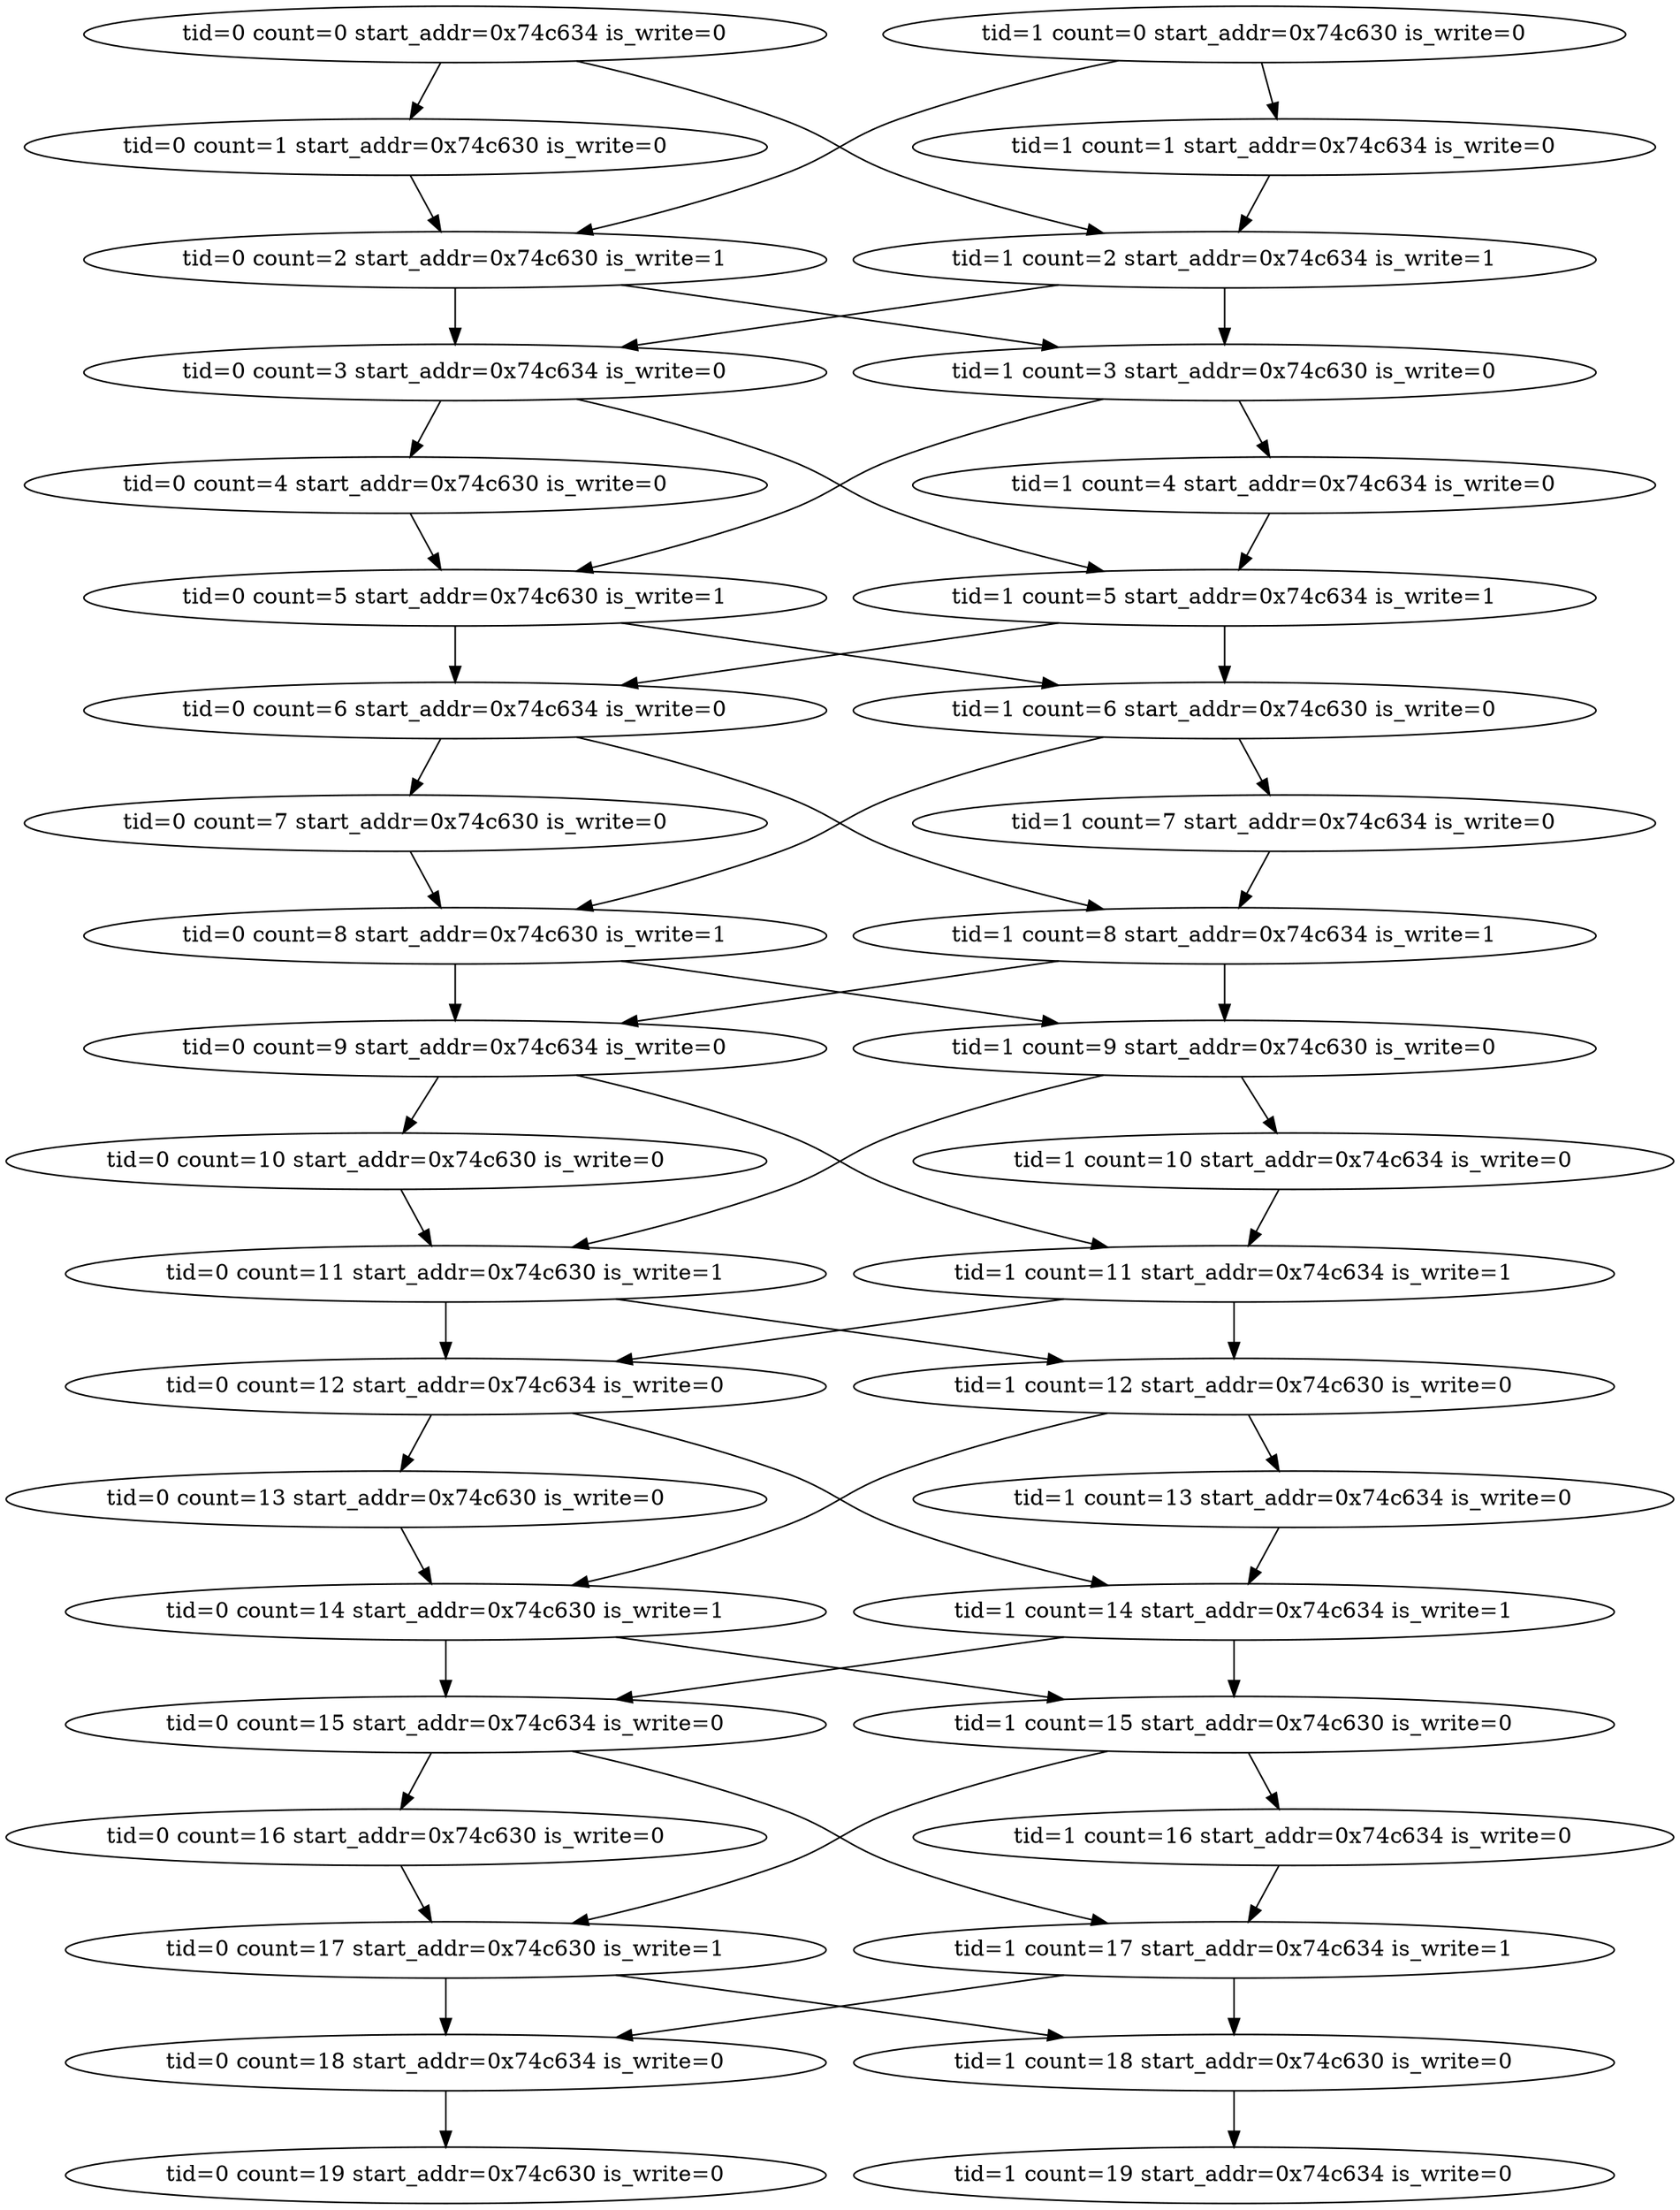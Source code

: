 digraph G {
0 [count=0, is_write=0, label="tid=0 count=0 start_addr=0x74c634 is_write=0", start_addr="0x74c634", tid=0];
1 [count=1, is_write=0, label="tid=0 count=1 start_addr=0x74c630 is_write=0", start_addr="0x74c630", tid=0];
2 [count=2, is_write=1, label="tid=0 count=2 start_addr=0x74c630 is_write=1", start_addr="0x74c630", tid=0];
3 [count=3, is_write=0, label="tid=0 count=3 start_addr=0x74c634 is_write=0", start_addr="0x74c634", tid=0];
4 [count=4, is_write=0, label="tid=0 count=4 start_addr=0x74c630 is_write=0", start_addr="0x74c630", tid=0];
5 [count=5, is_write=1, label="tid=0 count=5 start_addr=0x74c630 is_write=1", start_addr="0x74c630", tid=0];
6 [count=6, is_write=0, label="tid=0 count=6 start_addr=0x74c634 is_write=0", start_addr="0x74c634", tid=0];
7 [count=7, is_write=0, label="tid=0 count=7 start_addr=0x74c630 is_write=0", start_addr="0x74c630", tid=0];
8 [count=8, is_write=1, label="tid=0 count=8 start_addr=0x74c630 is_write=1", start_addr="0x74c630", tid=0];
9 [count=9, is_write=0, label="tid=0 count=9 start_addr=0x74c634 is_write=0", start_addr="0x74c634", tid=0];
10 [count=10, is_write=0, label="tid=0 count=10 start_addr=0x74c630 is_write=0", start_addr="0x74c630", tid=0];
11 [count=11, is_write=1, label="tid=0 count=11 start_addr=0x74c630 is_write=1", start_addr="0x74c630", tid=0];
12 [count=12, is_write=0, label="tid=0 count=12 start_addr=0x74c634 is_write=0", start_addr="0x74c634", tid=0];
13 [count=13, is_write=0, label="tid=0 count=13 start_addr=0x74c630 is_write=0", start_addr="0x74c630", tid=0];
14 [count=14, is_write=1, label="tid=0 count=14 start_addr=0x74c630 is_write=1", start_addr="0x74c630", tid=0];
15 [count=15, is_write=0, label="tid=0 count=15 start_addr=0x74c634 is_write=0", start_addr="0x74c634", tid=0];
16 [count=16, is_write=0, label="tid=0 count=16 start_addr=0x74c630 is_write=0", start_addr="0x74c630", tid=0];
17 [count=17, is_write=1, label="tid=0 count=17 start_addr=0x74c630 is_write=1", start_addr="0x74c630", tid=0];
18 [count=18, is_write=0, label="tid=0 count=18 start_addr=0x74c634 is_write=0", start_addr="0x74c634", tid=0];
19 [count=19, is_write=0, label="tid=0 count=19 start_addr=0x74c630 is_write=0", start_addr="0x74c630", tid=0];
80 [count=0, is_write=0, label="tid=1 count=0 start_addr=0x74c630 is_write=0", start_addr="0x74c630", tid=1];
81 [count=1, is_write=0, label="tid=1 count=1 start_addr=0x74c634 is_write=0", start_addr="0x74c634", tid=1];
82 [count=2, is_write=1, label="tid=1 count=2 start_addr=0x74c634 is_write=1", start_addr="0x74c634", tid=1];
83 [count=3, is_write=0, label="tid=1 count=3 start_addr=0x74c630 is_write=0", start_addr="0x74c630", tid=1];
84 [count=4, is_write=0, label="tid=1 count=4 start_addr=0x74c634 is_write=0", start_addr="0x74c634", tid=1];
85 [count=5, is_write=1, label="tid=1 count=5 start_addr=0x74c634 is_write=1", start_addr="0x74c634", tid=1];
86 [count=6, is_write=0, label="tid=1 count=6 start_addr=0x74c630 is_write=0", start_addr="0x74c630", tid=1];
87 [count=7, is_write=0, label="tid=1 count=7 start_addr=0x74c634 is_write=0", start_addr="0x74c634", tid=1];
88 [count=8, is_write=1, label="tid=1 count=8 start_addr=0x74c634 is_write=1", start_addr="0x74c634", tid=1];
89 [count=9, is_write=0, label="tid=1 count=9 start_addr=0x74c630 is_write=0", start_addr="0x74c630", tid=1];
90 [count=10, is_write=0, label="tid=1 count=10 start_addr=0x74c634 is_write=0", start_addr="0x74c634", tid=1];
91 [count=11, is_write=1, label="tid=1 count=11 start_addr=0x74c634 is_write=1", start_addr="0x74c634", tid=1];
92 [count=12, is_write=0, label="tid=1 count=12 start_addr=0x74c630 is_write=0", start_addr="0x74c630", tid=1];
93 [count=13, is_write=0, label="tid=1 count=13 start_addr=0x74c634 is_write=0", start_addr="0x74c634", tid=1];
94 [count=14, is_write=1, label="tid=1 count=14 start_addr=0x74c634 is_write=1", start_addr="0x74c634", tid=1];
95 [count=15, is_write=0, label="tid=1 count=15 start_addr=0x74c630 is_write=0", start_addr="0x74c630", tid=1];
96 [count=16, is_write=0, label="tid=1 count=16 start_addr=0x74c634 is_write=0", start_addr="0x74c634", tid=1];
97 [count=17, is_write=1, label="tid=1 count=17 start_addr=0x74c634 is_write=1", start_addr="0x74c634", tid=1];
98 [count=18, is_write=0, label="tid=1 count=18 start_addr=0x74c630 is_write=0", start_addr="0x74c630", tid=1];
99 [count=19, is_write=0, label="tid=1 count=19 start_addr=0x74c634 is_write=0", start_addr="0x74c634", tid=1];
0->1 ;
1->2 ;
2->3 ;
3->4 ;
4->5 ;
5->6 ;
6->7 ;
7->8 ;
8->9 ;
9->10 ;
10->11 ;
11->12 ;
12->13 ;
13->14 ;
14->15 ;
15->16 ;
16->17 ;
17->18 ;
18->19 ;
80->81 ;
81->82 ;
82->83 ;
83->84 ;
84->85 ;
85->86 ;
86->87 ;
87->88 ;
88->89 ;
89->90 ;
90->91 ;
91->92 ;
92->93 ;
93->94 ;
94->95 ;
95->96 ;
96->97 ;
97->98 ;
98->99 ;
0->82 ;
2->83 ;
3->85 ;
5->86 ;
6->88 ;
8->89 ;
9->91 ;
11->92 ;
12->94 ;
14->95 ;
15->97 ;
17->98 ;
80->2 ;
82->3 ;
83->5 ;
85->6 ;
86->8 ;
88->9 ;
89->11 ;
91->12 ;
92->14 ;
94->15 ;
95->17 ;
97->18 ;
}
